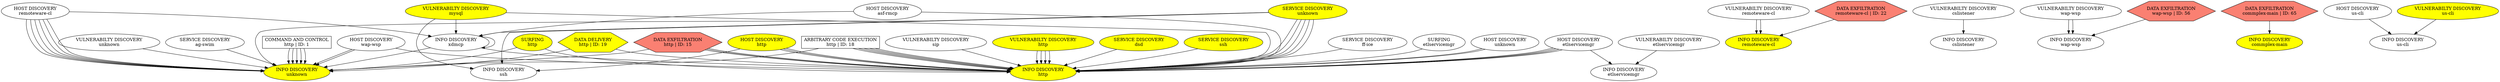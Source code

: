 digraph "" {
	"INFO DISCOVERY
http"	[fillcolor=yellow,
		shape=oval,
		style=filled,
		tooltip="\"GPL WEB_SERVER viewcode access
GPL WEB_SERVER .htaccess access
GPL WEB_SERVER writeto.cnf access
GPL WEB_SERVER iisadmin access
\
ET WEB_SERVER PHP Easteregg Information-Disclosure (funny-logo)
ET WEB_SPECIFIC_APPS Request to Wordpress W3TC Plug-in dbcache Directory
\
GPL WEB_SERVER services.cnf access
ET WEB_SERVER PHP Easteregg Information-Disclosure (zend-logo)
GPL EXPLOIT unicode directory \
traversal attempt
ET WEB_SERVER PHP Easteregg Information-Disclosure (php-logo)
GPL WEB_SERVER service.cnf access
GPL EXPLOIT iisadmpwd \
attempt
ET WEB_SERVER PHP SESSION SuperGlobal in URI
GPL WEB_SERVER /~root access
GPL WEB_SERVER authors.pwd access
ET WEB_SERVER \
PHP ENV SuperGlobal in URI
GPL EXPLOIT .cnf access
ET POLICY Proxy TRACE Request - inbound
GPL WEB_SERVER .htpasswd access
GPL WEB_\
SERVER global.asa access
ET WEB_SERVER PHP SERVER SuperGlobal in URI
GPL EXPLOIT fpcount access
GPL WEB_SERVER globals.pl access
\
GPL WEB_SERVER 403 Forbidden
GPL WEB_SERVER service.pwd
GPL EXPLOIT ISAPI .idq attempt
ET WEB_SERVER PHP Easteregg Information-Disclosure (\
phpinfo)
GPL WEB_SERVER printenv access
GPL WEB_SERVER author.exe access
GPL EXPLOIT iissamples access
GPL EXPLOIT .htr access
ET \
WEB_SERVER PHP REQUEST SuperGlobal in URI\""];
	"INFO DISCOVERY
unknown"	[fillcolor=yellow,
		shape=oval,
		style=filled,
		tooltip="\"GPL WEB_SERVER 403 Forbidden\""];
	"INFO DISCOVERY
xdmcp"	[shape=oval,
		tooltip="\"GPL RPC xdmcp info query\""];
	"INFO DISCOVERY
xdmcp" -> "INFO DISCOVERY
http"	[key=0,
		data="{'color': 'magenta', 'fontcolor': '\"magenta\"', 'label': '\"start_next: 03/11/18, 15:12:21\ngap: 1356sec\nend_prev: 03/11/18, 14:49:\
45\"'}"];
	"INFO DISCOVERY
xdmcp" -> "INFO DISCOVERY
unknown"	[key=0,
		data="{'color': 'magenta', 'fontcolor': '\"magenta\"', 'label': '\"start_next: 03/11/18, 15:29:33\ngap: 2518sec\nend_prev: 03/11/18, 14:47:\
35\"'}"];
	"INFO DISCOVERY
xdmcp" -> "INFO DISCOVERY
xdmcp"	[key=0,
		data="{'color': 'orange', 'fontcolor': '\"orange\"', 'label': '\"start_next: 03/11/18, 21:31:54\ngap: 2991sec\nend_prev: 03/11/18, 20:42:\
04\"'}"];
	"INFO DISCOVERY
ssh"	[shape=oval,
		tooltip="\"ET INFO NetSSH SSH Version String Hardcoded in Metasploit\""];
	"INFO DISCOVERY
etlservicemgr"	[shape=oval,
		tooltip="\"GPL WEB_SERVER viewcode access
GPL WEB_SERVER .htaccess access
GPL WEB_SERVER writeto.cnf access
GPL WEB_SERVER iisadmin access
\
GPL WEB_SERVER services.cnf access
GPL EXPLOIT unicode directory traversal attempt
GPL WEB_SERVER service.cnf access
GPL EXPLOIT \
iisadmpwd attempt
ET WEB_SERVER PHP SESSION SuperGlobal in URI
GPL WEB_SERVER /~root access
GPL WEB_SERVER authors.pwd access
GPL \
EXPLOIT .cnf access
ET POLICY Proxy TRACE Request - inbound
GPL WEB_SERVER .htpasswd access
GPL WEB_SERVER global.asa access
GPL \
EXPLOIT fpcount access
GPL WEB_SERVER globals.pl access
GPL WEB_SERVER service.pwd
GPL EXPLOIT ISAPI .idq attempt
ET WEB_SERVER \
PHP Easteregg Information-Disclosure (phpinfo)
GPL WEB_SERVER printenv access
GPL WEB_SERVER author.exe access
GPL EXPLOIT iissamples \
access
GPL EXPLOIT .htr access
ET WEB_SERVER PHP REQUEST SuperGlobal in URI\""];
	"INFO DISCOVERY
remoteware-cl"	[fillcolor=yellow,
		shape=oval,
		style=filled,
		tooltip="\"GPL WEB_SERVER viewcode access
GPL WEB_SERVER .htaccess access
GPL WEB_SERVER writeto.cnf access
GPL WEB_SERVER iisadmin access
\
ET WEB_SPECIFIC_APPS Request to Wordpress W3TC Plug-in dbcache Directory
GPL WEB_SERVER services.cnf access
GPL EXPLOIT unicode \
directory traversal attempt
GPL WEB_SERVER service.cnf access
GPL EXPLOIT iisadmpwd attempt
ET WEB_SERVER PHP SESSION SuperGlobal \
in URI
GPL WEB_SERVER /~root access
GPL WEB_SERVER authors.pwd access
GPL EXPLOIT .cnf access
ET POLICY Proxy TRACE Request - inbound
\
GPL WEB_SERVER .htpasswd access
GPL WEB_SERVER global.asa access
ET WEB_SERVER PHP SERVER SuperGlobal in URI
GPL EXPLOIT fpcount \
access
GPL WEB_SERVER globals.pl access
GPL WEB_SERVER 403 Forbidden
GPL WEB_SERVER service.pwd
GPL EXPLOIT ISAPI .idq attempt
ET \
WEB_SERVER PHP Easteregg Information-Disclosure (phpinfo)
GPL WEB_SERVER printenv access
GPL WEB_SERVER author.exe access
GPL EXPLOIT \
iissamples access
GPL EXPLOIT .htr access
ET WEB_SERVER PHP REQUEST SuperGlobal in URI\""];
	"INFO DISCOVERY
cslistener"	[shape=oval,
		tooltip="\"GPL WEB_SERVER viewcode access
GPL WEB_SERVER .htaccess access
GPL WEB_SERVER writeto.cnf access
GPL WEB_SERVER iisadmin access
\
ET WEB_SPECIFIC_APPS Request to Wordpress W3TC Plug-in dbcache Directory
GPL WEB_SERVER services.cnf access
GPL EXPLOIT unicode \
directory traversal attempt
GPL WEB_SERVER service.cnf access
GPL EXPLOIT iisadmpwd attempt
ET WEB_SERVER PHP SESSION SuperGlobal \
in URI
GPL WEB_SERVER /~root access
GPL WEB_SERVER authors.pwd access
ET WEB_SERVER PHP ENV SuperGlobal in URI
GPL EXPLOIT .cnf \
access
ET POLICY Proxy TRACE Request - inbound
GPL WEB_SERVER .htpasswd access
GPL WEB_SERVER global.asa access
ET WEB_SERVER PHP \
SERVER SuperGlobal in URI
GPL EXPLOIT fpcount access
GPL WEB_SERVER globals.pl access
GPL WEB_SERVER service.pwd
GPL EXPLOIT ISAPI \
.idq attempt
ET WEB_SERVER PHP Easteregg Information-Disclosure (phpinfo)
GPL WEB_SERVER printenv access
GPL WEB_SERVER author.exe \
access
GPL EXPLOIT iissamples access
GPL EXPLOIT .htr access
ET WEB_SERVER PHP REQUEST SuperGlobal in URI\""];
	"INFO DISCOVERY
wap-wsp"	[shape=oval,
		tooltip="\"GPL WEB_SERVER viewcode access
GPL WEB_SERVER .htaccess access
GPL WEB_SERVER writeto.cnf access
GPL WEB_SERVER iisadmin access
\
GPL WEB_SERVER services.cnf access
GPL EXPLOIT unicode directory traversal attempt
GPL WEB_SERVER service.cnf access
GPL EXPLOIT \
iisadmpwd attempt
ET WEB_SERVER PHP SESSION SuperGlobal in URI
GPL WEB_SERVER /~root access
GPL WEB_SERVER authors.pwd access
ET \
WEB_SERVER PHP ENV SuperGlobal in URI
GPL EXPLOIT .cnf access
ET POLICY Proxy TRACE Request - inbound
GPL WEB_SERVER .htpasswd access
\
GPL WEB_SERVER global.asa access
ET WEB_SERVER PHP SERVER SuperGlobal in URI
GPL EXPLOIT fpcount access
GPL WEB_SERVER globals.pl \
access
GPL WEB_SERVER service.pwd
GPL EXPLOIT ISAPI .idq attempt
ET WEB_SERVER PHP Easteregg Information-Disclosure (phpinfo)
GPL \
WEB_SERVER printenv access
GPL WEB_SERVER author.exe access
GPL EXPLOIT iissamples access
GPL EXPLOIT .htr access
ET WEB_SERVER \
PHP REQUEST SuperGlobal in URI\""];
	"INFO DISCOVERY
commplex-main"	[fillcolor=yellow,
		shape=oval,
		style=filled,
		tooltip="\"GPL WEB_SERVER viewcode access
GPL WEB_SERVER .htaccess access
GPL WEB_SERVER writeto.cnf access
GPL WEB_SERVER iisadmin access
\
ET WEB_SPECIFIC_APPS Request to Wordpress W3TC Plug-in dbcache Directory
GPL WEB_SERVER services.cnf access
GPL EXPLOIT unicode \
directory traversal attempt
GPL WEB_SERVER service.cnf access
GPL EXPLOIT iisadmpwd attempt
ET WEB_SERVER PHP SESSION SuperGlobal \
in URI
GPL WEB_SERVER /~root access
GPL WEB_SERVER authors.pwd access
ET WEB_SERVER PHP ENV SuperGlobal in URI
GPL EXPLOIT .cnf \
access
ET POLICY Proxy TRACE Request - inbound
GPL WEB_SERVER .htpasswd access
GPL WEB_SERVER global.asa access
ET WEB_SERVER PHP \
SERVER SuperGlobal in URI
GPL EXPLOIT fpcount access
GPL WEB_SERVER globals.pl access
GPL WEB_SERVER service.pwd
GPL EXPLOIT ISAPI \
.idq attempt
ET WEB_SERVER PHP Easteregg Information-Disclosure (phpinfo)
GPL WEB_SERVER printenv access
GPL WEB_SERVER author.exe \
access
GPL EXPLOIT iissamples access
GPL EXPLOIT .htr access
ET WEB_SERVER PHP REQUEST SuperGlobal in URI\""];
	"INFO DISCOVERY
us-cli"	[shape=oval,
		tooltip="\"GPL WEB_SERVER viewcode access
GPL WEB_SERVER .htaccess access
GPL WEB_SERVER writeto.cnf access
GPL WEB_SERVER iisadmin access
\
ET POLICY POSSIBLE Web Crawl using Wget
ET WEB_SPECIFIC_APPS Request to Wordpress W3TC Plug-in dbcache Directory
GPL WEB_SERVER \
services.cnf access
GPL EXPLOIT unicode directory traversal attempt
GPL WEB_SERVER service.cnf access
GPL EXPLOIT iisadmpwd attempt
\
ET WEB_SERVER PHP SESSION SuperGlobal in URI
GPL WEB_SERVER /~root access
GPL WEB_SERVER authors.pwd access
GPL EXPLOIT .cnf access
\
ET POLICY Proxy TRACE Request - inbound
GPL WEB_SERVER .htpasswd access
GPL WEB_SERVER global.asa access
ET WEB_SERVER PHP SERVER \
SuperGlobal in URI
GPL EXPLOIT fpcount access
GPL WEB_SERVER globals.pl access
GPL WEB_SERVER service.pwd
GPL EXPLOIT ISAPI .idq \
attempt
ET WEB_SERVER PHP Easteregg Information-Disclosure (phpinfo)
GPL WEB_SERVER printenv access
GPL WEB_SERVER author.exe access
\
GPL EXPLOIT iissamples access
GPL EXPLOIT .htr access
ET WEB_SERVER PHP REQUEST SuperGlobal in URI\""];
	"VULNERABILTY DISCOVERY
mysql"	[fillcolor=yellow,
		shape=oval,
		style=filled,
		tooltip="\"ET SCAN Suspicious inbound to mySQL port 3306
ET SCAN Suspicious inbound to MSSQL port 1433
ET SCAN Suspicious inbound to PostgreSQL \
port 5432
ET SCAN Nikto Web App Scan in Progress
ET SCAN Suspicious inbound to Oracle SQL port 1521
ET SCAN Suspicious inbound to \
mSQL port 4333\""];
	"VULNERABILTY DISCOVERY
mysql" -> "INFO DISCOVERY
http"	[key=0,
		data="{'color': 'maroon', 'fontcolor': '\"maroon\"', 'label': '\"start_next: 03/11/18, 19:21:27\ngap: 7955sec\nend_prev: 03/11/18, 17:08:\
52\"'}"];
	"VULNERABILTY DISCOVERY
mysql" -> "INFO DISCOVERY
xdmcp"	[key=0,
		data="{'color': 'maroon', 'label': '<font color=\"maroon\"> start_next: 03/11/18, 20:57:34<br/>gap: 150sec<br/>end_prev: 03/11/18, 20:55:\
04</font><br/><font color=\"maroon\"><b>Attacker: 10.0.254.103</b></font>'}"];
	"VULNERABILTY DISCOVERY
mysql" -> "INFO DISCOVERY
ssh"	[key=0,
		data="{'color': 'maroon', 'fontcolor': '\"maroon\"', 'label': '\"start_next: 03/11/18, 20:38:31\ngap: 447sec\nend_prev: 03/11/18, 20:31:04\"'}"];
	"SERVICE DISCOVERY
unknown"	[fillcolor=yellow,
		shape=oval,
		style=filled,
		tooltip="\"ET SCAN Potential VNC Scan 5800-5820
ET SCAN Potential SSH Scan
GPL ICMP_INFO PING *NIX
ET SCAN Potential VNC Scan 5900-5920
ET \
SCAN NMAP OS Detection Probe\""];
	"SERVICE DISCOVERY
unknown" -> "INFO DISCOVERY
http"	[key=0,
		data="{'color': 'magenta', 'fontcolor': '\"magenta\"', 'label': '\"start_next: 03/11/18, 15:09:13\ngap: 985sec\nend_prev: 03/11/18, 14:52:\
48\"'}"];
	"SERVICE DISCOVERY
unknown" -> "INFO DISCOVERY
http"	[key=1,
		data="{'color': 'magenta', 'fontcolor': '\"magenta\"', 'label': '\"start_next: 03/11/18, 22:54:39\ngap: 8850sec\nend_prev: 03/11/18, 20:27:\
09\"'}"];
	"SERVICE DISCOVERY
unknown" -> "INFO DISCOVERY
http"	[key=2,
		data="{'color': 'orange', 'fontcolor': '\"orange\"', 'label': '\"start_next: 03/11/18, 18:07:51\ngap: 7958sec\nend_prev: 03/11/18, 15:55:\
13\"'}"];
	"SERVICE DISCOVERY
unknown" -> "INFO DISCOVERY
http"	[key=3,
		data="{'color': 'magenta', 'fontcolor': '\"magenta\"', 'label': '\"start_next: 03/11/18, 15:09:13\ngap: 985sec\nend_prev: 03/11/18, 14:52:\
48\"'}"];
	"SERVICE DISCOVERY
unknown" -> "INFO DISCOVERY
http"	[key=4,
		data="{'color': 'magenta', 'fontcolor': '\"magenta\"', 'label': '\"start_next: 03/11/18, 22:54:39\ngap: 8850sec\nend_prev: 03/11/18, 20:27:\
09\"'}"];
	"SERVICE DISCOVERY
unknown" -> "INFO DISCOVERY
unknown"	[key=0,
		data="{'color': 'blue', 'fontcolor': '\"blue\"', 'label': '\"start_next: 03/11/18, 14:51:16\ngap: 717sec\nend_prev: 03/11/18, 14:39:19\"'}"];
	"SERVICE DISCOVERY
unknown" -> "INFO DISCOVERY
xdmcp"	[key=0,
		data="{'color': 'maroon', 'fontcolor': '\"maroon\"', 'label': '\"start_next: 03/11/18, 20:57:34\ngap: -158sec\nend_prev: 03/11/18, 21:00:\
11\"'}"];
	"SERVICE DISCOVERY
unknown" -> "INFO DISCOVERY
ssh"	[key=0,
		data="{'color': 'maroon', 'fontcolor': '\"maroon\"', 'label': '\"start_next: 03/11/18, 20:15:42\ngap: 4799sec\nend_prev: 03/11/18, 18:55:\
43\"'}"];
	"HOST DISCOVERY
http"	[fillcolor=yellow,
		shape=oval,
		style=filled,
		tooltip="\"ET SCAN Nmap Scripting Engine User-Agent Detected (Nmap Scripting Engine)
ET SCAN Possible Nmap User-Agent Observed\""];
	"HOST DISCOVERY
http" -> "INFO DISCOVERY
http"	[key=0,
		data="{'color': 'darkgreen', 'fontcolor': '\"darkgreen\"', 'label': '\"start_next: 03/11/18, 22:31:05\ngap: 2sec\nend_prev: 03/11/18, 22:\
31:03\"'}"];
	"HOST DISCOVERY
http" -> "INFO DISCOVERY
http"	[key=1,
		data="{'color': 'purple', 'fontcolor': '\"purple\"', 'label': '\"start_next: 03/11/18, 20:03:02\ngap: 18854sec\nend_prev: 03/11/18, 14:48:\
48\"'}"];
	"HOST DISCOVERY
http" -> "INFO DISCOVERY
http"	[key=2,
		data="{'color': 'purple', 'fontcolor': '\"purple\"', 'label': '\"start_next: 03/11/18, 15:00:40\ngap: 1750sec\nend_prev: 03/11/18, 14:31:\
29\"'}"];
	"HOST DISCOVERY
http" -> "INFO DISCOVERY
ssh"	[key=0,
		data="{'color': 'maroon', 'fontcolor': '\"maroon\"', 'label': '\"start_next: 03/11/18, 20:39:09\ngap: 9154sec\nend_prev: 03/11/18, 18:06:\
36\"'}"];
	"HOST DISCOVERY
us-cli"	[shape=oval,
		tooltip="\"ET SCAN Nmap Scripting Engine User-Agent Detected (Nmap Scripting Engine)
ET SCAN Possible Nmap User-Agent Observed\""];
	"HOST DISCOVERY
us-cli" -> "INFO DISCOVERY
us-cli"	[key=0,
		data="{'color': 'purple', 'fontcolor': '\"purple\"', 'label': '\"start_next: 03/11/18, 15:33:08\ngap: 170sec\nend_prev: 03/11/18, 15:30:17\"'}"];
	"VULNERABILTY DISCOVERY
us-cli"	[fillcolor=yellow,
		shape=oval,
		style=filled,
		tooltip="\"ET SCAN Nikto Web App Scan in Progress
ETPRO WEB_SERVER SQLMap Scan Tool User Agent
ET SCAN Sqlmap SQL Injection Scan\""];
	"VULNERABILTY DISCOVERY
us-cli" -> "INFO DISCOVERY
us-cli"	[key=0,
		data="{'color': 'darkgreen', 'fontcolor': '\"darkgreen\"', 'label': '\"start_next: 03/11/18, 14:57:23\ngap: 0sec\nend_prev: 03/11/18, 14:\
57:23\"'}"];
	"HOST DISCOVERY
etlservicemgr"	[shape=oval,
		tooltip="\"ET SCAN Nmap Scripting Engine User-Agent Detected (Nmap Scripting Engine)
ET SCAN Possible Nmap User-Agent Observed\""];
	"HOST DISCOVERY
etlservicemgr" -> "INFO DISCOVERY
http"	[key=0,
		data="{'color': 'blue', 'fontcolor': '\"blue\"', 'label': '\"start_next: 03/11/18, 19:39:07\ngap: 516sec\nend_prev: 03/11/18, 19:30:32\"'}"];
	"HOST DISCOVERY
etlservicemgr" -> "INFO DISCOVERY
http"	[key=1,
		data="{'color': 'blue', 'fontcolor': '\"blue\"', 'label': '\"start_next: 03/11/18, 21:54:31\ngap: 94sec\nend_prev: 03/11/18, 21:52:57\"'}"];
	"HOST DISCOVERY
etlservicemgr" -> "INFO DISCOVERY
http"	[key=2,
		data="{'color': 'purple', 'fontcolor': '\"purple\"', 'label': '\"start_next: 03/11/18, 17:16:45\ngap: 5257sec\nend_prev: 03/11/18, 15:49:\
08\"'}"];
	"HOST DISCOVERY
etlservicemgr" -> "INFO DISCOVERY
http"	[key=3,
		data="{'color': 'purple', 'fontcolor': '\"purple\"', 'label': '\"start_next: 03/11/18, 17:16:45\ngap: 5257sec\nend_prev: 03/11/18, 15:49:\
08\"'}"];
	"HOST DISCOVERY
etlservicemgr" -> "INFO DISCOVERY
etlservicemgr"	[key=0,
		data="{'color': 'darkgreen', 'fontcolor': '\"darkgreen\"', 'label': '\"start_next: 03/11/18, 18:00:09\ngap: 29sec\nend_prev: 03/11/18, 17:\
59:39\"'}"];
	"VULNERABILTY DISCOVERY
etlservicemgr"	[shape=oval,
		tooltip="\"ET SCAN Nikto Web App Scan in Progress\""];
	"VULNERABILTY DISCOVERY
etlservicemgr" -> "INFO DISCOVERY
etlservicemgr"	[key=0,
		data="{'color': 'darkgreen', 'fontcolor': '\"darkgreen\"', 'label': '\"start_next: 03/11/18, 15:05:19\ngap: 0sec\nend_prev: 03/11/18, 15:\
05:19\"'}"];
	"DATA DELIVERY
http | ID: 19"	[fillcolor=yellow,
		shape=hexagon,
		style=filled,
		tooltip="\"ET WEB_SPECIFIC_APPS PHP-Paid4Mail RFI attempt 
ET WEB_SPECIFIC_APPS Possible eFront database.php Remote File Inclusion Attempt
\
ET WEB_SPECIFIC_APPS MAXcms fm_includes_special Parameter Remote File Inclusion Attempt
ET WEB_SPECIFIC_APPS PHP Aardvark Topsites \
PHP CONFIG PATH Remote File Include Attempt
ET WEB_SPECIFIC_APPS Possible Mambo/Joomla! com_koesubmit Component 'koesubmit.php' \
Remote File Inclusion Attempt
ET WEB_SPECIFIC_APPS SERWeb load_lang.php configdir Parameter Remote File Inclusion
ET WEB_SPECIFIC_\
APPS TECHNOTE shop_this_skin_path Parameter Remote File Inclusion
ET WEB_SPECIFIC_APPS p-Table for WordPress wptable-tinymce.php \
ABSPATH Parameter RFI Attempt
ET WEB_SPECIFIC_APPS ProjectButler RFI attempt 
ET WEB_SPECIFIC_APPS PHPOF DB_AdoDB.Class.PHP PHPOF_\
INCLUDE_PATH parameter Remote File Inclusion
ET WEB_SPECIFIC_APPS SAPID get_infochannel.inc.php Remote File inclusion Attempt
ET \
WEB_SPECIFIC_APPS Joomla Onguma Time Sheet Component onguma.class.php mosConfig_absolute_path Parameter Remote File Inclusion
ET \
WEB_SPECIFIC_APPS phptraverse mp3_id.php GLOBALS Parameter Remote File Inclusion Attempt
ET WEB_SPECIFIC_APPS Sisplet CMS komentar.php \
site_path Parameter Remote File Inclusion Attempt
ET WEB_SPECIFIC_APPS SERWeb main_prepend.php functionsdir Parameter Remote File \
Inclusion
ET WEB_SPECIFIC_APPS Mambo Component com_smf smf.php Remote File Inclusion Attempt
ET WEB_SPECIFIC_APPS OpenX phpAdsNew \
phpAds_geoPlugin Parameter Remote File Inclusion Attempt
ET WEB_SPECIFIC_APPS Enthusiast path parameter Remote File Inclusion
ET \
WEB_SPECIFIC_APPS ProdLer prodler.class.php sPath Parameter Remote File Inclusion Attempt
ET WEB_SPECIFIC_APPS PHP Classifieds class.phpmailer.php \
lang_path Parameter Remote File Inclusion Attempt
ET WEB_SPECIFIC_APPS Joomla Simple RSS Reader admin.rssreader.php mosConfig_live_\
site Parameter Remote File Inclusion
ET WEB_SPECIFIC_APPS Possible OpenSiteAdmin pageHeader.php Remote File Inclusion Attempt
ET \
WEB_SPECIFIC_APPS phpSkelSite theme parameter remote file inclusion
ET WEB_SPECIFIC_APPS PointComma pctemplate.php pcConfig Parameter \
Remote File Inclusion Attempt
ET WEB_SPECIFIC_APPS phPortal gunaysoft.php icerikyolu Parameter Remote File Inclusion
ET WEB_SPECIFIC_\
APPS OBOphiX fonctions_racine.php chemin_lib parameter Remote File Inclusion Attempt
ET WEB_SPECIFIC_APPS PHP phpMyAgenda rootagenda \
Remote File Include Attempt
ET WEB_SPECIFIC_APPS Ve-EDIT edit_htmlarea.php highlighter Parameter Remote File Inclusion
ET WEB_SPECIFIC_\
APPS MODx CMS snippet.reflect.php reflect_base Remote File Inclusion
ET WEB_SPECIFIC_APPS phPortal gunaysoft.php sayfaid Parameter \
Remote File Inclusion
ET WEB_SPECIFIC_APPS YapBB class_yapbbcooker.php cfgIncludeDirectory Parameter Remote File Inclusion\""];
	"DATA DELIVERY
http | ID: 19" -> "INFO DISCOVERY
http"	[key=0,
		data="{'color': 'purple', 'fontcolor': '\"purple\"', 'label': '<font color=\"purple\"> start_next: 03/11/18, 21:58:11<br/>gap: 2134sec<br/>\
end_prev: 03/11/18, 21:22:37</font><br/><font color=\"purple\"><b>Attacker: 10.0.254.203</b></font>'}"];
	"DATA DELIVERY
http | ID: 19" -> "INFO DISCOVERY
unknown"	[key=0,
		data="{'color': 'magenta', 'fontcolor': '\"magenta\"', 'label': '\"start_next: 03/11/18, 16:04:39\ngap: 2512sec\nend_prev: 03/11/18, 15:22:\
47\"'}"];
	"VULNERABILTY DISCOVERY
http"	[fillcolor=yellow,
		shape=oval,
		style=filled,
		tooltip="\"ET SCAN Suspicious inbound to mySQL port 3306
ET SCAN Suspicious inbound to MSSQL port 1433
ET SCAN Nikto Web App Scan in Progress
\
ET SCAN Suspicious inbound to PostgreSQL port 5432
ET SCAN Suspicious inbound to Oracle SQL port 1521
ET SCAN Suspicious inbound \
to mSQL port 4333\""];
	"VULNERABILTY DISCOVERY
http" -> "INFO DISCOVERY
http"	[key=0,
		data="{'color': 'darkgreen', 'fontcolor': '\"darkgreen\"', 'label': '\"start_next: 03/11/18, 14:42:24\ngap: -27sec\nend_prev: 03/11/18, 14:\
42:50\"'}"];
	"VULNERABILTY DISCOVERY
http" -> "INFO DISCOVERY
http"	[key=1,
		data="{'color': 'blue', 'fontcolor': '\"darkgreen\"', 'label': '<font color=\"blue\"> start_next: 03/11/18, 14:31:41<br/>gap: -78sec<br/>end_\
prev: 03/11/18, 14:32:59</font><br/><font color=\"blue\"><b>Attacker: 10.0.254.203</b></font>'}"];
	"VULNERABILTY DISCOVERY
http" -> "INFO DISCOVERY
http"	[key=2,
		data="{'color': 'magenta', 'fontcolor': '\"magenta\"', 'label': '\"start_next: 03/11/18, 15:16:52\ngap: 0sec\nend_prev: 03/11/18, 15:16:52\"'}"];
	"VULNERABILTY DISCOVERY
http" -> "INFO DISCOVERY
http"	[key=3,
		data="{'color': 'purple', 'fontcolor': '\"purple\"', 'label': '\"start_next: 03/11/18, 21:22:29\ngap: 0sec\nend_prev: 03/11/18, 21:22:29\"'}"];
	"SERVICE DISCOVERY
dsd"	[fillcolor=yellow,
		shape=oval,
		style=filled,
		tooltip="\"ET SCAN Potential VNC Scan 5900-5920
ET SCAN Potential VNC Scan 5800-5820\""];
	"SERVICE DISCOVERY
dsd" -> "INFO DISCOVERY
http"	[key=0,
		data="{'color': 'magenta', 'fontcolor': '\"magenta\"', 'label': '\"start_next: 03/11/18, 21:50:04\ngap: 497sec\nend_prev: 03/11/18, 21:41:\
47\"'}"];
	"SERVICE DISCOVERY
ssh"	[fillcolor=yellow,
		shape=oval,
		style=filled,
		tooltip="\"ET SCAN Potential SSH Scan\""];
	"SERVICE DISCOVERY
ssh" -> "INFO DISCOVERY
http"	[key=0,
		data="{'color': 'blue', 'fontcolor': '\"blue\"', 'label': '\"start_next: 03/11/18, 14:44:17\ngap: 266sec\nend_prev: 03/11/18, 14:39:52\"'}"];
	"SERVICE DISCOVERY
ff-ice"	[shape=oval,
		tooltip="\"ET SCAN Potential VNC Scan 5900-5920
ET SCAN Potential VNC Scan 5800-5820\""];
	"SERVICE DISCOVERY
ff-ice" -> "INFO DISCOVERY
http"	[key=0,
		data="{'color': 'maroon', 'fontcolor': '\"maroon\"', 'label': '\"start_next: 03/11/18, 14:29:28\ngap: 156sec\nend_prev: 03/11/18, 14:26:53\"'}"];
	"DATA EXFILTRATION
http | ID: 15"	[fillcolor=salmon,
		shape=hexagon,
		style=filled,
		tooltip="\"GPL WEB_SERVER Tomcat server snoop access
GPL EXPLOIT ISAPI .ida access
GPL EXPLOIT /msadc/samples/ access
ET WEB_SERVER ColdFusion \
componentutils access
ET WEB_SERVER /system32/ in Uri - Possible Protected Directory Access Attempt
ET WEB_SPECIFIC_APPS PHP-CGI \
query string parameter vulnerability
ET WEB_SERVER Possible XXE SYSTEM ENTITY in POST BODY.
ET WEB_SERVER /etc/shadow Detected in \
URI
GPL EXPLOIT ISAPI .idq access\""];
	"DATA EXFILTRATION
http | ID: 15" -> "INFO DISCOVERY
http"	[key=0,
		data="{'color': 'darkgreen', 'fontcolor': '\"darkgreen\"', 'label': '\"start_next: 03/11/18, 17:37:53\ngap: -48sec\nend_prev: 03/11/18, 17:\
38:41\"'}"];
	"DATA EXFILTRATION
http | ID: 15" -> "INFO DISCOVERY
http"	[key=1,
		data="{'color': 'blue', 'fontcolor': '\"blue\"', 'label': '\"start_next: 03/11/18, 18:08:19\ngap: -9sec\nend_prev: 03/11/18, 18:08:28\"'}"];
	"DATA EXFILTRATION
http | ID: 15" -> "INFO DISCOVERY
http"	[key=2,
		data="{'color': 'purple', 'fontcolor': '\"purple\"', 'label': '\"start_next: 03/11/18, 14:56:54\ngap: -8sec\nend_prev: 03/11/18, 14:57:02\"'}"];
	"DATA EXFILTRATION
http | ID: 15" -> "INFO DISCOVERY
unknown"	[key=0,
		data="{'color': 'magenta', 'fontcolor': '\"magenta\"', 'label': '\"start_next: 03/11/18, 16:35:44\ngap: 1793sec\nend_prev: 03/11/18, 16:05:\
51\"'}"];
	"SURFING
etlservicemgr"	[shape=oval,
		tooltip="\"ET WEB_SERVER WEB-PHP phpinfo access\""];
	"SURFING
etlservicemgr" -> "INFO DISCOVERY
http"	[key=0,
		data="{'color': 'maroon', 'fontcolor': '\"maroon\"', 'label': '\"start_next: 03/11/18, 21:13:26\ngap: 5sec\nend_prev: 03/11/18, 21:13:21\"'}"];
	"SURFING
http"	[fillcolor=yellow,
		shape=oval,
		style=filled,
		tooltip="\"ET WEB_SERVER WEB-PHP phpinfo access\""];
	"SURFING
http" -> "INFO DISCOVERY
http"	[key=0,
		data="{'color': 'maroon', 'fontcolor': '\"purple\"', 'label': '<font color=\"maroon\"> start_next: 03/11/18, 22:32:20<br/>gap: 5048sec<br/>\
end_prev: 03/11/18, 21:08:11</font><br/><font color=\"maroon\"><b>Attacker: 10.0.254.205</b></font>'}"];
	"SURFING
http" -> "INFO DISCOVERY
unknown"	[key=0,
		data="{'color': 'purple', 'label': '<font color=\"purple\"> start_next: 03/11/18, 15:37:48<br/>gap: 1096sec<br/>end_prev: 03/11/18, 15:19:\
32</font><br/><font color=\"purple\"><b>Attacker: 10.0.254.202</b></font>'}"];
	"HOST DISCOVERY
asf-rmcp"	[shape=oval,
		tooltip="\"ETPRO SCAN IPMI Get Authentication Request (null seq number - null sessionID)\""];
	"HOST DISCOVERY
asf-rmcp" -> "INFO DISCOVERY
http"	[key=0,
		data="{'color': 'orange', 'fontcolor': '\"orange\"', 'label': '\"start_next: 03/11/18, 22:10:14\ngap: 2094sec\nend_prev: 03/11/18, 21:35:\
20\"'}"];
	"HOST DISCOVERY
asf-rmcp" -> "INFO DISCOVERY
xdmcp"	[key=0,
		data="{'color': 'orange', 'fontcolor': '\"orange\"', 'label': '\"start_next: 03/11/18, 20:42:04\ngap: 763sec\nend_prev: 03/11/18, 20:29:20\"'}"];
	"HOST DISCOVERY
unknown"	[shape=oval,
		tooltip="\"ET SCAN Nmap Scripting Engine User-Agent Detected (Nmap Scripting Engine)
ET SCAN Possible Nmap User-Agent Observed\""];
	"HOST DISCOVERY
unknown" -> "INFO DISCOVERY
http"	[key=0,
		data="{'color': 'orange', 'fontcolor': '\"orange\"', 'label': '\"start_next: 03/11/18, 15:46:54\ngap: 4684sec\nend_prev: 03/11/18, 14:28:\
49\"'}"];
	"HOST DISCOVERY
unknown" -> "INFO DISCOVERY
http"	[key=1,
		data="{'color': 'magenta', 'fontcolor': '\"magenta\"', 'label': '\"start_next: 03/11/18, 15:11:08\ngap: 2753sec\nend_prev: 03/11/18, 14:25:\
15\"'}"];
	"HOST DISCOVERY
wap-wsp"	[shape=oval,
		tooltip="\"ET SCAN Nmap Scripting Engine User-Agent Detected (Nmap Scripting Engine)
ET SCAN Possible Nmap User-Agent Observed\""];
	"HOST DISCOVERY
wap-wsp" -> "INFO DISCOVERY
http"	[key=0,
		data="{'color': 'maroon', 'fontcolor': '\"maroon\"', 'label': '\"start_next: 03/11/18, 21:01:43\ngap: 22931sec\nend_prev: 03/11/18, 14:39:\
32\"'}"];
	"HOST DISCOVERY
wap-wsp" -> "INFO DISCOVERY
unknown"	[key=0,
		data="{'color': 'purple', 'fontcolor': '\"purple\"', 'label': '\"start_next: 03/11/18, 17:47:24\ngap: -1sec\nend_prev: 03/11/18, 17:47:25\"'}"];
	"HOST DISCOVERY
wap-wsp" -> "INFO DISCOVERY
unknown"	[key=1,
		data="{'color': 'blue', 'fontcolor': '\"blue\"', 'label': '\"start_next: 03/11/18, 15:07:00\ngap: -31sec\nend_prev: 03/11/18, 15:07:31\"'}"];
	"VULNERABILTY DISCOVERY
sip"	[shape=oval,
		tooltip="\"ET SCAN Nmap Scripting Engine User-Agent Detected (Nmap NSE)\""];
	"VULNERABILTY DISCOVERY
sip" -> "INFO DISCOVERY
http"	[key=0,
		data="{'color': 'blue', 'fontcolor': '\"blue\"', 'label': '\"start_next: 03/11/18, 22:11:28\ngap: 3468sec\nend_prev: 03/11/18, 21:13:41\"'}"];
	"ARBITRARY CODE EXECUTION
http | ID: 18"	[shape=box,
		tooltip="\"ET WEB_SERVER cmd.exe In URI - Possible Command Execution Attempt\""];
	"ARBITRARY CODE EXECUTION
http | ID: 18" -> "INFO DISCOVERY
http"	[key=0,
		data="{'color': 'magenta', 'fontcolor': '\"magenta\"', 'label': '\"start_next: 03/11/18, 16:50:20\ngap: 745sec\nend_prev: 03/11/18, 16:37:\
55\"'}"];
	"ARBITRARY CODE EXECUTION
http | ID: 18" -> "INFO DISCOVERY
http"	[key=1,
		data="{'color': 'magenta', 'fontcolor': '\"magenta\"', 'label': '\"start_next: 03/11/18, 17:25:07\ngap: 721sec\nend_prev: 03/11/18, 17:13:\
06\"'}"];
	"ARBITRARY CODE EXECUTION
http | ID: 18" -> "INFO DISCOVERY
http"	[key=2,
		data="{'color': 'magenta', 'fontcolor': '\"magenta\"', 'label': '\"start_next: 03/11/18, 17:58:19\ngap: 707sec\nend_prev: 03/11/18, 17:46:\
31\"'}"];
	"ARBITRARY CODE EXECUTION
http | ID: 18" -> "INFO DISCOVERY
http"	[key=3,
		data="{'color': 'magenta', 'fontcolor': '\"magenta\"', 'label': '\"start_next: 03/11/18, 18:30:46\ngap: 679sec\nend_prev: 03/11/18, 18:19:\
27\"'}"];
	"ARBITRARY CODE EXECUTION
http | ID: 18" -> "INFO DISCOVERY
http"	[key=4,
		data="{'color': 'magenta', 'fontcolor': '\"magenta\"', 'label': '\"start_next: 03/11/18, 19:37:32\ngap: 721sec\nend_prev: 03/11/18, 19:25:\
31\"'}"];
	"ARBITRARY CODE EXECUTION
http | ID: 18" -> "INFO DISCOVERY
unknown"	[key=0,
		data="{'color': 'magenta', 'fontcolor': '\"magenta\"', 'label': '\"start_next: 03/11/18, 18:58:59\ngap: 407sec\nend_prev: 03/11/18, 18:52:\
12\"'}"];
	"VULNERABILTY DISCOVERY
wap-wsp"	[shape=oval,
		tooltip="\"ET SCAN Nikto Web App Scan in Progress\""];
	"VULNERABILTY DISCOVERY
wap-wsp" -> "INFO DISCOVERY
wap-wsp"	[key=0,
		data="{'color': 'darkgreen', 'fontcolor': '\"darkgreen\"', 'label': '\"start_next: 03/11/18, 15:05:26\ngap: 0sec\nend_prev: 03/11/18, 15:\
05:26\"'}"];
	"VULNERABILTY DISCOVERY
wap-wsp" -> "INFO DISCOVERY
wap-wsp"	[key=1,
		data="{'color': 'darkgreen', 'fontcolor': '\"darkgreen\"', 'label': '\"start_next: 03/11/18, 15:05:26\ngap: 0sec\nend_prev: 03/11/18, 15:\
05:26\"'}"];
	"DATA EXFILTRATION
wap-wsp | ID: 56"	[fillcolor=salmon,
		shape=hexagon,
		style=filled,
		tooltip="\"GPL WEB_SERVER Tomcat server snoop access
GPL EXPLOIT ISAPI .ida access
GPL EXPLOIT /msadc/samples/ access
ET WEB_SERVER /system32/ \
in Uri - Possible Protected Directory Access Attempt
ET WEB_SPECIFIC_APPS PHP-CGI query string parameter vulnerability
ET WEB_SERVER /\
etc/shadow Detected in URI
GPL EXPLOIT ISAPI .idq access\""];
	"DATA EXFILTRATION
wap-wsp | ID: 56" -> "INFO DISCOVERY
wap-wsp"	[key=0,
		data="{'color': 'darkgreen', 'fontcolor': '\"darkgreen\"', 'label': '\"start_next: 03/11/18, 18:07:13\ngap: -6sec\nend_prev: 03/11/18, 18:\
07:19\"'}"];
	"VULNERABILTY DISCOVERY
cslistener"	[shape=oval,
		tooltip="\"ET SCAN Nikto Web App Scan in Progress\""];
	"VULNERABILTY DISCOVERY
cslistener" -> "INFO DISCOVERY
cslistener"	[key=0,
		data="{'color': 'purple', 'fontcolor': '\"purple\"', 'label': '\"start_next: 03/11/18, 15:17:39\ngap: 0sec\nend_prev: 03/11/18, 15:17:39\"'}"];
	"DATA EXFILTRATION
commplex-main | ID: 65"	[fillcolor=salmon,
		shape=hexagon,
		style=filled,
		tooltip="\"GPL WEB_SERVER Tomcat server snoop access
GPL EXPLOIT ISAPI .ida access
GPL EXPLOIT /msadc/samples/ access
ET WEB_SERVER ColdFusion \
componentutils access
ET WEB_SERVER /system32/ in Uri - Possible Protected Directory Access Attempt
ET WEB_SPECIFIC_APPS PHP-CGI \
query string parameter vulnerability
ET WEB_SERVER Possible XXE SYSTEM ENTITY in POST BODY.
ET WEB_SERVER /etc/shadow Detected in \
URI
GPL EXPLOIT ISAPI .idq access\""];
	"DATA EXFILTRATION
commplex-main | ID: 65" -> "INFO DISCOVERY
commplex-main"	[key=0,
		data="{'color': 'blue', 'fontcolor': '\"blue\"', 'label': '\"start_next: 03/11/18, 17:50:22\ngap: -174sec\nend_prev: 03/11/18, 17:53:16\"'}"];
	"HOST DISCOVERY
remoteware-cl"	[shape=oval,
		tooltip="\"ET SCAN Nmap Scripting Engine User-Agent Detected (Nmap Scripting Engine)
ET SCAN Possible Nmap User-Agent Observed\""];
	"HOST DISCOVERY
remoteware-cl" -> "INFO DISCOVERY
unknown"	[key=0,
		data="{'color': 'maroon', 'fontcolor': '\"maroon\"', 'label': '\"start_next: 03/11/18, 15:15:41\ngap: 1322sec\nend_prev: 03/11/18, 14:53:\
38\"'}"];
	"HOST DISCOVERY
remoteware-cl" -> "INFO DISCOVERY
unknown"	[key=1,
		data="{'color': 'maroon', 'fontcolor': '\"maroon\"', 'label': '\"start_next: 03/11/18, 18:59:53\ngap: 1736sec\nend_prev: 03/11/18, 18:30:\
56\"'}"];
	"HOST DISCOVERY
remoteware-cl" -> "INFO DISCOVERY
unknown"	[key=2,
		data="{'color': 'orange', 'fontcolor': '\"orange\"', 'label': '\"start_next: 03/11/18, 14:02:29\ngap: -6sec\nend_prev: 03/11/18, 14:02:34\"'}"];
	"HOST DISCOVERY
remoteware-cl" -> "INFO DISCOVERY
unknown"	[key=3,
		data="{'color': 'orange', 'fontcolor': '\"orange\"', 'label': '\"start_next: 03/11/18, 17:14:45\ngap: -3sec\nend_prev: 03/11/18, 17:14:48\"'}"];
	"HOST DISCOVERY
remoteware-cl" -> "INFO DISCOVERY
unknown"	[key=4,
		data="{'color': 'blue', 'fontcolor': '\"blue\"', 'label': '\"start_next: 03/11/18, 17:13:42\ngap: -4sec\nend_prev: 03/11/18, 17:13:47\"'}"];
	"HOST DISCOVERY
remoteware-cl" -> "INFO DISCOVERY
unknown"	[key=5,
		data="{'color': 'purple', 'fontcolor': '\"purple\"', 'label': '\"start_next: 03/11/18, 14:31:23\ngap: -4sec\nend_prev: 03/11/18, 14:31:27\"'}"];
	"HOST DISCOVERY
remoteware-cl" -> "INFO DISCOVERY
xdmcp"	[key=0,
		data="{'color': 'magenta', 'fontcolor': '\"magenta\"', 'label': '\"start_next: 03/11/18, 14:47:35\ngap: 1181sec\nend_prev: 03/11/18, 14:27:\
54\"'}"];
	"SERVICE DISCOVERY
ag-swim"	[shape=oval,
		tooltip="\"ET SCAN Potential VNC Scan 5900-5920
ET SCAN Potential VNC Scan 5800-5820\""];
	"SERVICE DISCOVERY
ag-swim" -> "INFO DISCOVERY
unknown"	[key=0,
		data="{'color': 'orange', 'fontcolor': '\"orange\"', 'label': '\"start_next: 03/11/18, 20:41:52\ngap: 1787sec\nend_prev: 03/11/18, 20:12:\
05\"'}"];
	"COMMAND AND CONTROL
http | ID: 1"	[shape=box,
		tooltip="\"ETPRO WEB_SERVER JexBoss Common URI struct Observed 2 (INBOUND)\""];
	"COMMAND AND CONTROL
http | ID: 1" -> "INFO DISCOVERY
unknown"	[key=0,
		data="{'color': 'magenta', 'fontcolor': '\"magenta\"', 'label': '\"start_next: 03/11/18, 17:10:57\ngap: 32sec\nend_prev: 03/11/18, 17:10:\
25\"'}"];
	"COMMAND AND CONTROL
http | ID: 1" -> "INFO DISCOVERY
unknown"	[key=1,
		data="{'color': 'magenta', 'fontcolor': '\"magenta\"', 'label': '\"start_next: 03/11/18, 17:44:25\ngap: 31sec\nend_prev: 03/11/18, 17:43:\
53\"'}"];
	"COMMAND AND CONTROL
http | ID: 1" -> "INFO DISCOVERY
unknown"	[key=2,
		data="{'color': 'magenta', 'fontcolor': '\"magenta\"', 'label': '\"start_next: 03/11/18, 18:17:26\ngap: 30sec\nend_prev: 03/11/18, 18:16:\
56\"'}"];
	"COMMAND AND CONTROL
http | ID: 1" -> "INFO DISCOVERY
unknown"	[key=3,
		data="{'color': 'magenta', 'fontcolor': '\"magenta\"', 'label': '\"start_next: 03/11/18, 18:50:03\ngap: 29sec\nend_prev: 03/11/18, 18:49:\
33\"'}"];
	"COMMAND AND CONTROL
http | ID: 1" -> "INFO DISCOVERY
unknown"	[key=4,
		data="{'color': 'magenta', 'fontcolor': '\"magenta\"', 'label': '\"start_next: 03/11/18, 19:23:23\ngap: 31sec\nend_prev: 03/11/18, 19:22:\
52\"'}"];
	"VULNERABILTY DISCOVERY
unknown"	[shape=oval,
		tooltip="\"ET SCAN Nikto Web App Scan in Progress\""];
	"VULNERABILTY DISCOVERY
unknown" -> "INFO DISCOVERY
unknown"	[key=0,
		data="{'color': 'darkgreen', 'fontcolor': '\"darkgreen\"', 'label': '\"start_next: 03/11/18, 15:05:56\ngap: 0sec\nend_prev: 03/11/18, 15:\
05:56\"'}"];
	"VULNERABILTY DISCOVERY
remoteware-cl"	[shape=oval,
		tooltip="\"ET SCAN Nikto Web App Scan in Progress\""];
	"VULNERABILTY DISCOVERY
remoteware-cl" -> "INFO DISCOVERY
remoteware-cl"	[key=0,
		data="{'color': 'darkgreen', 'fontcolor': '\"darkgreen\"', 'label': '\"start_next: 03/11/18, 18:07:27\ngap: -563sec\nend_prev: 03/11/18, \
18:16:50\"'}"];
	"VULNERABILTY DISCOVERY
remoteware-cl" -> "INFO DISCOVERY
remoteware-cl"	[key=1,
		data="{'color': 'darkgreen', 'fontcolor': '\"darkgreen\"', 'label': '\"start_next: 03/11/18, 18:07:27\ngap: -563sec\nend_prev: 03/11/18, \
18:16:50\"'}"];
	"DATA EXFILTRATION
remoteware-cl | ID: 22"	[fillcolor=salmon,
		shape=hexagon,
		style=filled,
		tooltip="\"GPL WEB_SERVER Tomcat server snoop access
GPL EXPLOIT ISAPI .ida access
GPL EXPLOIT /msadc/samples/ access
ET WEB_SERVER ColdFusion \
componentutils access
ET WEB_SERVER /system32/ in Uri - Possible Protected Directory Access Attempt
ET WEB_SPECIFIC_APPS PHP-CGI \
query string parameter vulnerability
ET WEB_SERVER Possible XXE SYSTEM ENTITY in POST BODY.
ET WEB_SERVER /etc/shadow Detected in \
URI
GPL EXPLOIT ISAPI .idq access\""];
	"DATA EXFILTRATION
remoteware-cl | ID: 22" -> "INFO DISCOVERY
remoteware-cl"	[key=0,
		data="{'color': 'darkgreen', 'fontcolor': '\"darkgreen\"', 'label': '\"start_next: 03/11/18, 15:05:48\ngap: -571sec\nend_prev: 03/11/18, \
15:15:19\"'}"];
}
